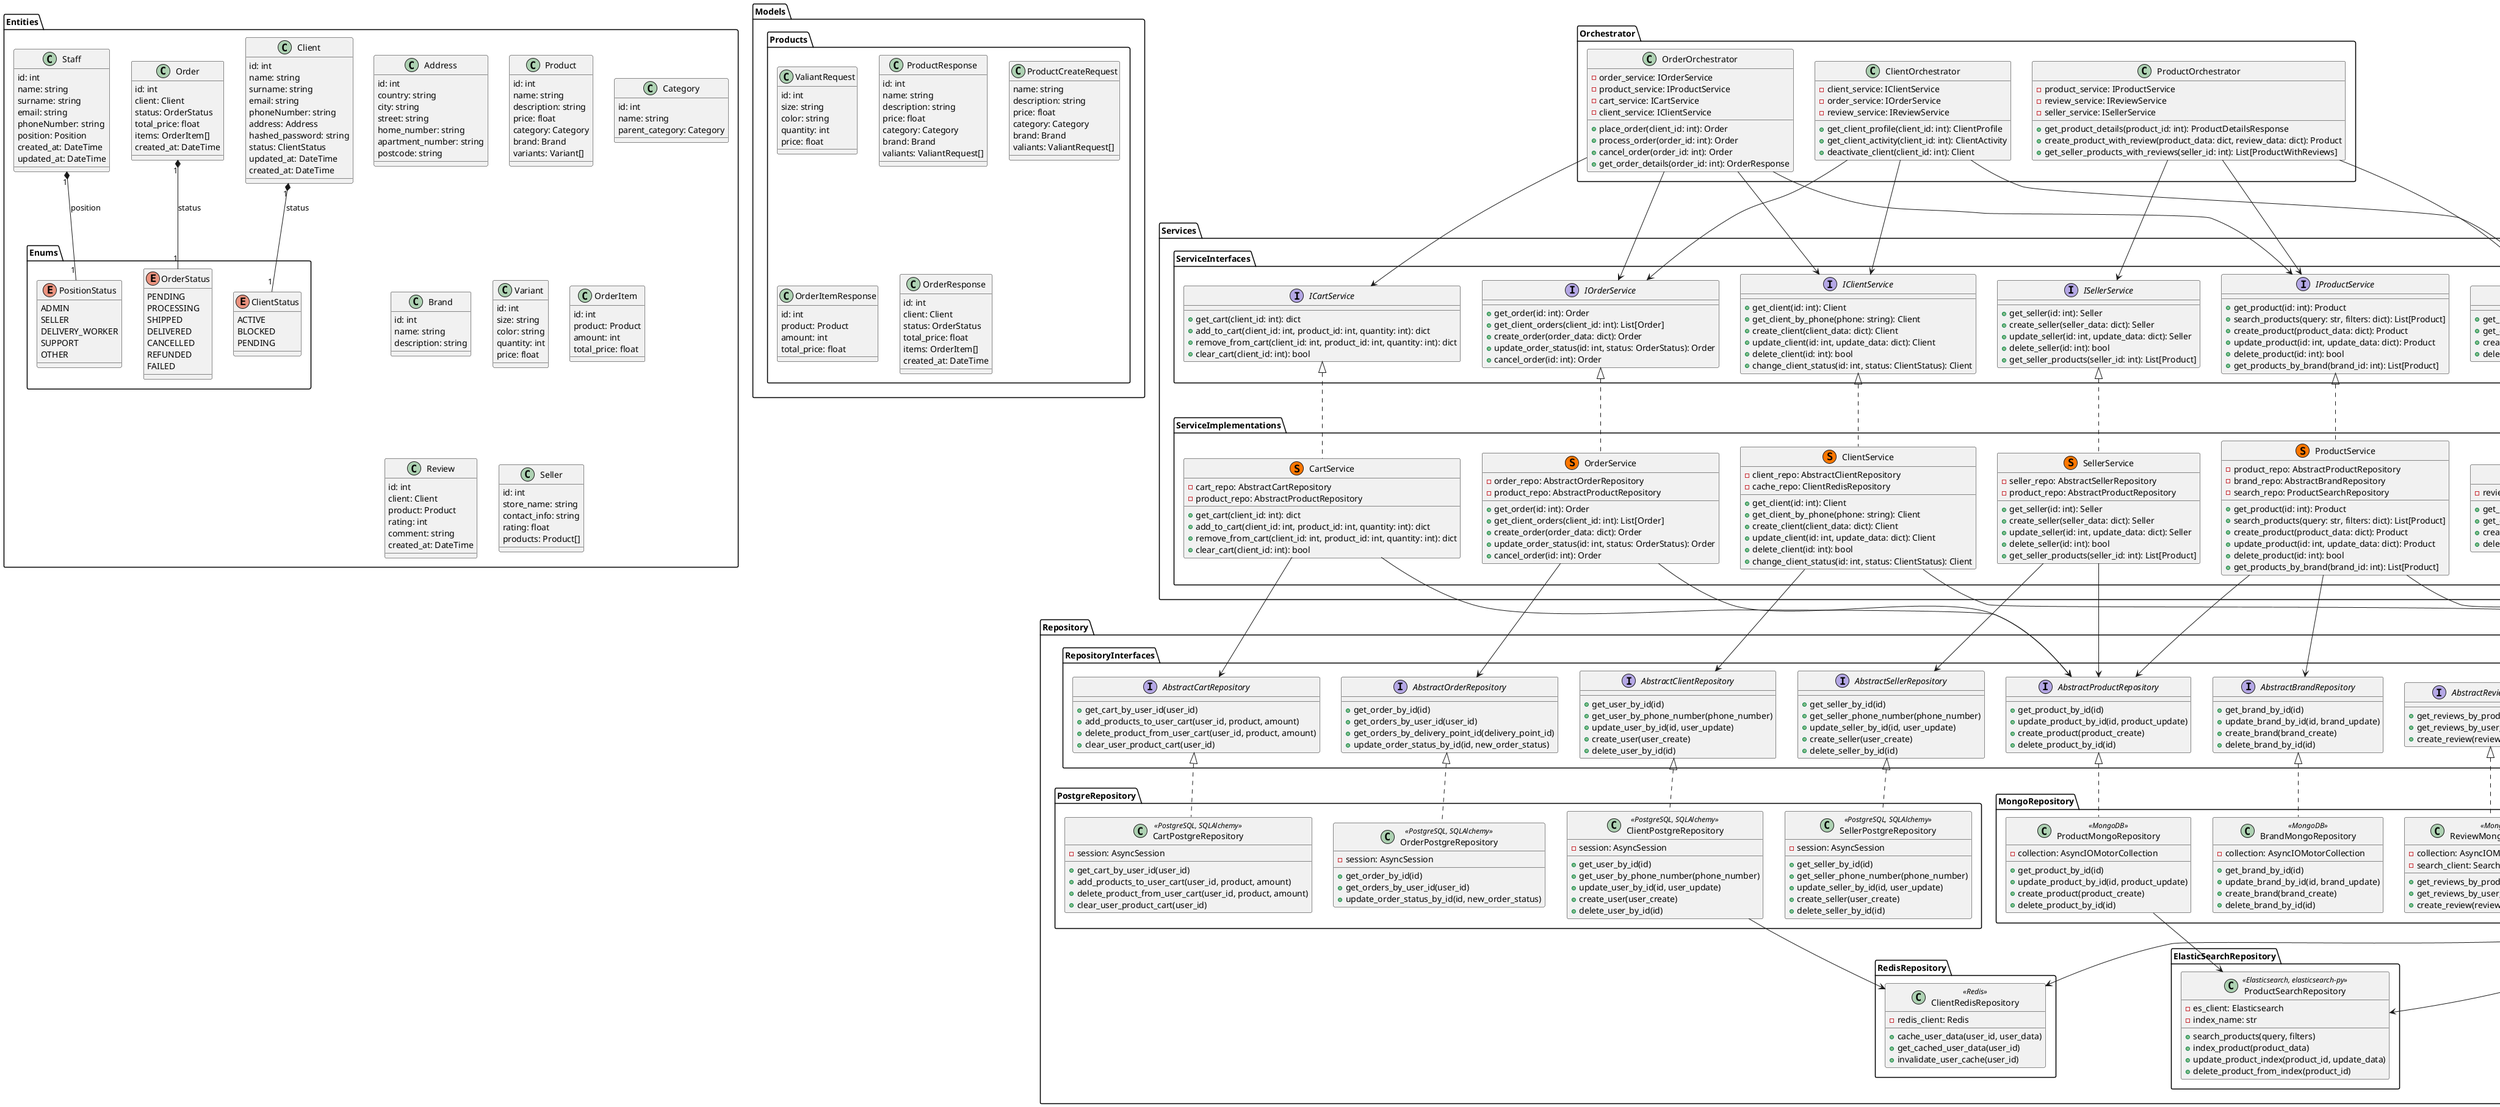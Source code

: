 @startuml classdiagram

namespace Entities {
    class Client {
        id: int
        name: string
        surname: string
        email: string
        phoneNumber: string
        address: Address
        hashed_password: string
        status: ClientStatus
        updated_at: DateTime
        created_at: DateTime
    }

    class Address {
        id: int
        country: string
        city: string
        street: string
        home_number: string
        apartment_number: string
        postcode: string
    }

    class Product {
        id: int
        name: string
        description: string
        price: float
        category: Category
        brand: Brand
        variants: Variant[]
    }
    
    class Category {
        id: int
        name: string
        parent_category: Category
    }

    class Brand {
        id: int
        name: string 
        description: string
    }

    class Variant {
        id: int
        size: string
        color: string
        quantity: int
        price: float
    }

    class Order {
        id: int
        client: Client
        status: OrderStatus
        total_price: float
        items: OrderItem[]
        created_at: DateTime
    }

    class OrderItem {
        id: int
        product: Product
        amount: int
        total_price: float
    }
    
    class Review {
        id: int
        client: Client
        product: Product
        rating: int
        comment: string
        created_at: DateTime
    }
    
    class Staff {
        id: int
        name: string
        surname: string
        email: string
        phoneNumber: string
        position: Position
        created_at: DateTime
        updated_at: DateTime
    }

    class Seller {
        id: int
        store_name: string
        contact_info: string
        rating: float
        products: Product[]
    }

    namespace Enums {
        enum ClientStatus {
            ACTIVE
            BLOCKED
            PENDING
        }

        enum OrderStatus {
            PENDING 
            PROCESSING
            SHIPPED
            DELIVERED
            CANCELLED
            REFUNDED
            FAILED
        }
   
        enum PositionStatus {
            ADMIN
            SELLER
            DELIVERY_WORKER
            SUPPORT
            OTHER
        }
    }

    Client "1" *-- "1" Enums.ClientStatus : status
    Order "1" *-- "1" Enums.OrderStatus : status
    Staff "1" *-- "1" Enums.PositionStatus : position
}

namespace Repository {
    namespace RepositoryInterfaces {
        interface AbstractClientRepository {
            +get_user_by_id(id)
            +get_user_by_phone_number(phone_number)
            +update_user_by_id(id, user_update)
            +create_user(user_create)
            +delete_user_by_id(id)
        }
        interface AbstractProductRepository {
            +get_product_by_id(id)
            +update_product_by_id(id, product_update)
            +create_product(product_create)
            +delete_product_by_id(id)
        }
        interface AbstractBrandRepository {
            +get_brand_by_id(id)
            +update_brand_by_id(id, brand_update)
            +create_brand(brand_create)
            +delete_brand_by_id(id)
        }
        interface AbstractReviewRepository {
            +get_reviews_by_product_id(product_id)
            +get_reviews_by_user_id(user_id)
            +create_review(review_create)
        }
        interface AbstractOrderRepository {
            +get_order_by_id(id)
            +get_orders_by_user_id(user_id)
            +get_orders_by_delivery_point_id(delivery_point_id)
            +update_order_status_by_id(id, new_order_status)
        }
        interface AbstractCartRepository {
            +get_cart_by_user_id(user_id)
            +add_products_to_user_cart(user_id, product, amount)
            +delete_product_from_user_cart(user_id, product, amount)
            +clear_user_product_cart(user_id)
        }
        interface AbstractSellerRepository {
            +get_seller_by_id(id)
            +get_seller_phone_number(phone_number)
            +update_seller_by_id(id, user_update)
            +create_seller(user_create)
            +delete_seller_by_id(id)
        }
    }

    namespace PostgreRepository {
        class ClientPostgreRepository <<PostgreSQL, SQLAlchemy>> {
            -session: AsyncSession
            +get_user_by_id(id)
            +get_user_by_phone_number(phone_number)
            +update_user_by_id(id, user_update)
            +create_user(user_create)
            +delete_user_by_id(id)
        }

        class OrderPostgreRepository <<PostgreSQL, SQLAlchemy>> {
            -session: AsyncSession
            +get_order_by_id(id)
            +get_orders_by_user_id(user_id)
            +update_order_status_by_id(id, new_order_status)
        }

        class SellerPostgreRepository <<PostgreSQL, SQLAlchemy>> {
            -session: AsyncSession
            +get_seller_by_id(id)
            +get_seller_phone_number(phone_number)
            +update_seller_by_id(id, user_update)
            +create_seller(user_create)
            +delete_seller_by_id(id)
        }

        class CartPostgreRepository <<PostgreSQL, SQLAlchemy>> {
            -session: AsyncSession
            +get_cart_by_user_id(user_id)
            +add_products_to_user_cart(user_id, product, amount)
            +delete_product_from_user_cart(user_id, product, amount)
            +clear_user_product_cart(user_id)
        }
    }

    namespace MongoRepository {
        class ProductMongoRepository <<MongoDB>> {
            -collection: AsyncIOMotorCollection
            +get_product_by_id(id)
            +update_product_by_id(id, product_update)
            +create_product(product_create)
            +delete_product_by_id(id)
        }

        class BrandMongoRepository <<MongoDB>> {
            -collection: AsyncIOMotorCollection
            +get_brand_by_id(id)
            +update_brand_by_id(id, brand_update)
            +create_brand(brand_create)
            +delete_brand_by_id(id)
        }

        class ReviewMongoRepository <<MongoDB>> {
            -collection: AsyncIOMotorCollection
            -search_client: SearchClient
            +get_reviews_by_product_id(product_id)
            +get_reviews_by_user_id(user_id)
            +create_review(review_create)
        }
    }

    namespace RedisRepository {
        class ClientRedisRepository <<Redis>> {
            -redis_client: Redis
            +cache_user_data(user_id, user_data)
            +get_cached_user_data(user_id)
            +invalidate_user_cache(user_id)
        }
    }
    
    namespace ElasticSearchRepository {
        class ProductSearchRepository <<Elasticsearch, elasticsearch-py>> {
            -es_client: Elasticsearch
            -index_name: str
            +search_products(query, filters)
            +index_product(product_data)
            +update_product_index(product_id, update_data)
            +delete_product_from_index(product_id)
        }
    }
}

namespace Models {
    namespace Products {
        class ValiantRequest {
            id: int
            size: string
            color: string
            quantity: int
            price: float
        }

        class ProductResponse {
            id: int
            name: string
            description: string
            price: float
            category: Category
            brand: Brand
            valiants: ValiantRequest[]
        }

        class ProductCreateRequest {
            name: string
            description: string
            price: float
            category: Category
            brand: Brand
            valiants: ValiantRequest[]
        }

        class OrderItemResponse {
            id: int
            product: Product
            amount: int
            total_price: float
        }

        class OrderResponse {
            id: int
            client: Client
            status: OrderStatus
            total_price: float
            items: OrderItem[]
            created_at: DateTime
        }
    }
}

namespace Mappers {
    class Mapper {

    }
}

namespace Services {
    namespace ServiceInterfaces {
        interface IClientService {
            +get_client(id: int): Client
            +get_client_by_phone(phone: string): Client
            +create_client(client_data: dict): Client
            +update_client(id: int, update_data: dict): Client
            +delete_client(id: int): bool
            +change_client_status(id: int, status: ClientStatus): Client
        }
        
        interface IProductService {
            +get_product(id: int): Product
            +search_products(query: str, filters: dict): List[Product]
            +create_product(product_data: dict): Product
            +update_product(id: int, update_data: dict): Product
            +delete_product(id: int): bool
            +get_products_by_brand(brand_id: int): List[Product]
        }
        
        interface IOrderService {
            +get_order(id: int): Order
            +get_client_orders(client_id: int): List[Order]
            +create_order(order_data: dict): Order
            +update_order_status(id: int, status: OrderStatus): Order
            +cancel_order(id: int): Order
        }
        
        interface ICartService {
            +get_cart(client_id: int): dict
            +add_to_cart(client_id: int, product_id: int, quantity: int): dict
            +remove_from_cart(client_id: int, product_id: int, quantity: int): dict
            +clear_cart(client_id: int): bool
        }
        
        interface IReviewService {
            +get_product_reviews(product_id: int): List[Review]
            +get_client_reviews(client_id: int): List[Review]
            +create_review(review_data: dict): Review
            +delete_review(review_id: int): bool
        }
        
        interface ISellerService {
            +get_seller(id: int): Seller
            +create_seller(seller_data: dict): Seller
            +update_seller(id: int, update_data: dict): Seller
            +delete_seller(id: int): bool
            +get_seller_products(seller_id: int): List[Product]
        }
    }

    namespace ServiceImplementations {
        class ClientService <<(S,#FF7700)>> {
            -client_repo: AbstractClientRepository
            -cache_repo: ClientRedisRepository
            +get_client(id: int): Client
            +get_client_by_phone(phone: string): Client
            +create_client(client_data: dict): Client
            +update_client(id: int, update_data: dict): Client
            +delete_client(id: int): bool
            +change_client_status(id: int, status: ClientStatus): Client
        }
        
        class ProductService <<(S,#FF7700)>> {
            -product_repo: AbstractProductRepository
            -brand_repo: AbstractBrandRepository
            -search_repo: ProductSearchRepository
            +get_product(id: int): Product
            +search_products(query: str, filters: dict): List[Product]
            +create_product(product_data: dict): Product
            +update_product(id: int, update_data: dict): Product
            +delete_product(id: int): bool
            +get_products_by_brand(brand_id: int): List[Product]
        }
        
        class OrderService <<(S,#FF7700)>> {
            -order_repo: AbstractOrderRepository
            -product_repo: AbstractProductRepository
            +get_order(id: int): Order
            +get_client_orders(client_id: int): List[Order]
            +create_order(order_data: dict): Order
            +update_order_status(id: int, status: OrderStatus): Order
            +cancel_order(id: int): Order
        }
        
        class CartService <<(S,#FF7700)>> {
            -cart_repo: AbstractCartRepository
            -product_repo: AbstractProductRepository
            +get_cart(client_id: int): dict
            +add_to_cart(client_id: int, product_id: int, quantity: int): dict
            +remove_from_cart(client_id: int, product_id: int, quantity: int): dict
            +clear_cart(client_id: int): bool
        }
        
        class ReviewService <<(S,#FF7700)>> {
            -review_repo: AbstractReviewRepository
            +get_product_reviews(product_id: int): List[Review]
            +get_client_reviews(client_id: int): List[Review]
            +create_review(review_data: dict): Review
            +delete_review(review_id: int): bool
        }
        
        class SellerService <<(S,#FF7700)>> {
            -seller_repo: AbstractSellerRepository
            -product_repo: AbstractProductRepository
            +get_seller(id: int): Seller
            +create_seller(seller_data: dict): Seller
            +update_seller(id: int, update_data: dict): Seller
            +delete_seller(id: int): bool
            +get_seller_products(seller_id: int): List[Product]
        }
    }
}

namespace Orchestrator {
    class OrderOrchestrator {
        -order_service: IOrderService
        -product_service: IProductService
        -cart_service: ICartService
        -client_service: IClientService
        +place_order(client_id: int): Order
        +process_order(order_id: int): Order
        +cancel_order(order_id: int): Order
        +get_order_details(order_id: int): OrderResponse
    }
    
    class ProductOrchestrator {
        -product_service: IProductService
        -review_service: IReviewService
        -seller_service: ISellerService
        +get_product_details(product_id: int): ProductDetailsResponse
        +create_product_with_review(product_data: dict, review_data: dict): Product
        +get_seller_products_with_reviews(seller_id: int): List[ProductWithReviews]
    }
    
    class ClientOrchestrator {
        -client_service: IClientService
        -order_service: IOrderService
        -review_service: IReviewService
        +get_client_profile(client_id: int): ClientProfile
        +get_client_activity(client_id: int): ClientActivity
        +deactivate_client(client_id: int): Client
    }
}

AbstractClientRepository <|.. ClientPostgreRepository
AbstractProductRepository <|.. ProductMongoRepository
AbstractBrandRepository <|.. BrandMongoRepository
AbstractReviewRepository <|.. ReviewMongoRepository
AbstractOrderRepository <|.. OrderPostgreRepository
AbstractCartRepository <|.. CartPostgreRepository
AbstractSellerRepository <|.. SellerPostgreRepository
ClientPostgreRepository --> ClientRedisRepository
ProductMongoRepository --> ProductSearchRepository

IClientService <|.. ClientService
IProductService <|.. ProductService
IOrderService <|.. OrderService
ICartService <|.. CartService
IReviewService <|.. ReviewService
ISellerService <|.. SellerService

ClientService --> AbstractClientRepository
ClientService --> ClientRedisRepository
ProductService --> AbstractProductRepository
ProductService --> AbstractBrandRepository
ProductService --> ProductSearchRepository
OrderService --> AbstractOrderRepository
OrderService --> AbstractProductRepository
CartService --> AbstractCartRepository
CartService --> AbstractProductRepository
ReviewService --> AbstractReviewRepository
SellerService --> AbstractSellerRepository
SellerService --> AbstractProductRepository

OrderOrchestrator --> IOrderService
OrderOrchestrator --> IProductService
OrderOrchestrator --> ICartService
OrderOrchestrator --> IClientService
ProductOrchestrator --> IProductService
ProductOrchestrator --> IReviewService
ProductOrchestrator --> ISellerService
ClientOrchestrator --> IClientService
ClientOrchestrator --> IOrderService
ClientOrchestrator --> IReviewService

@enduml